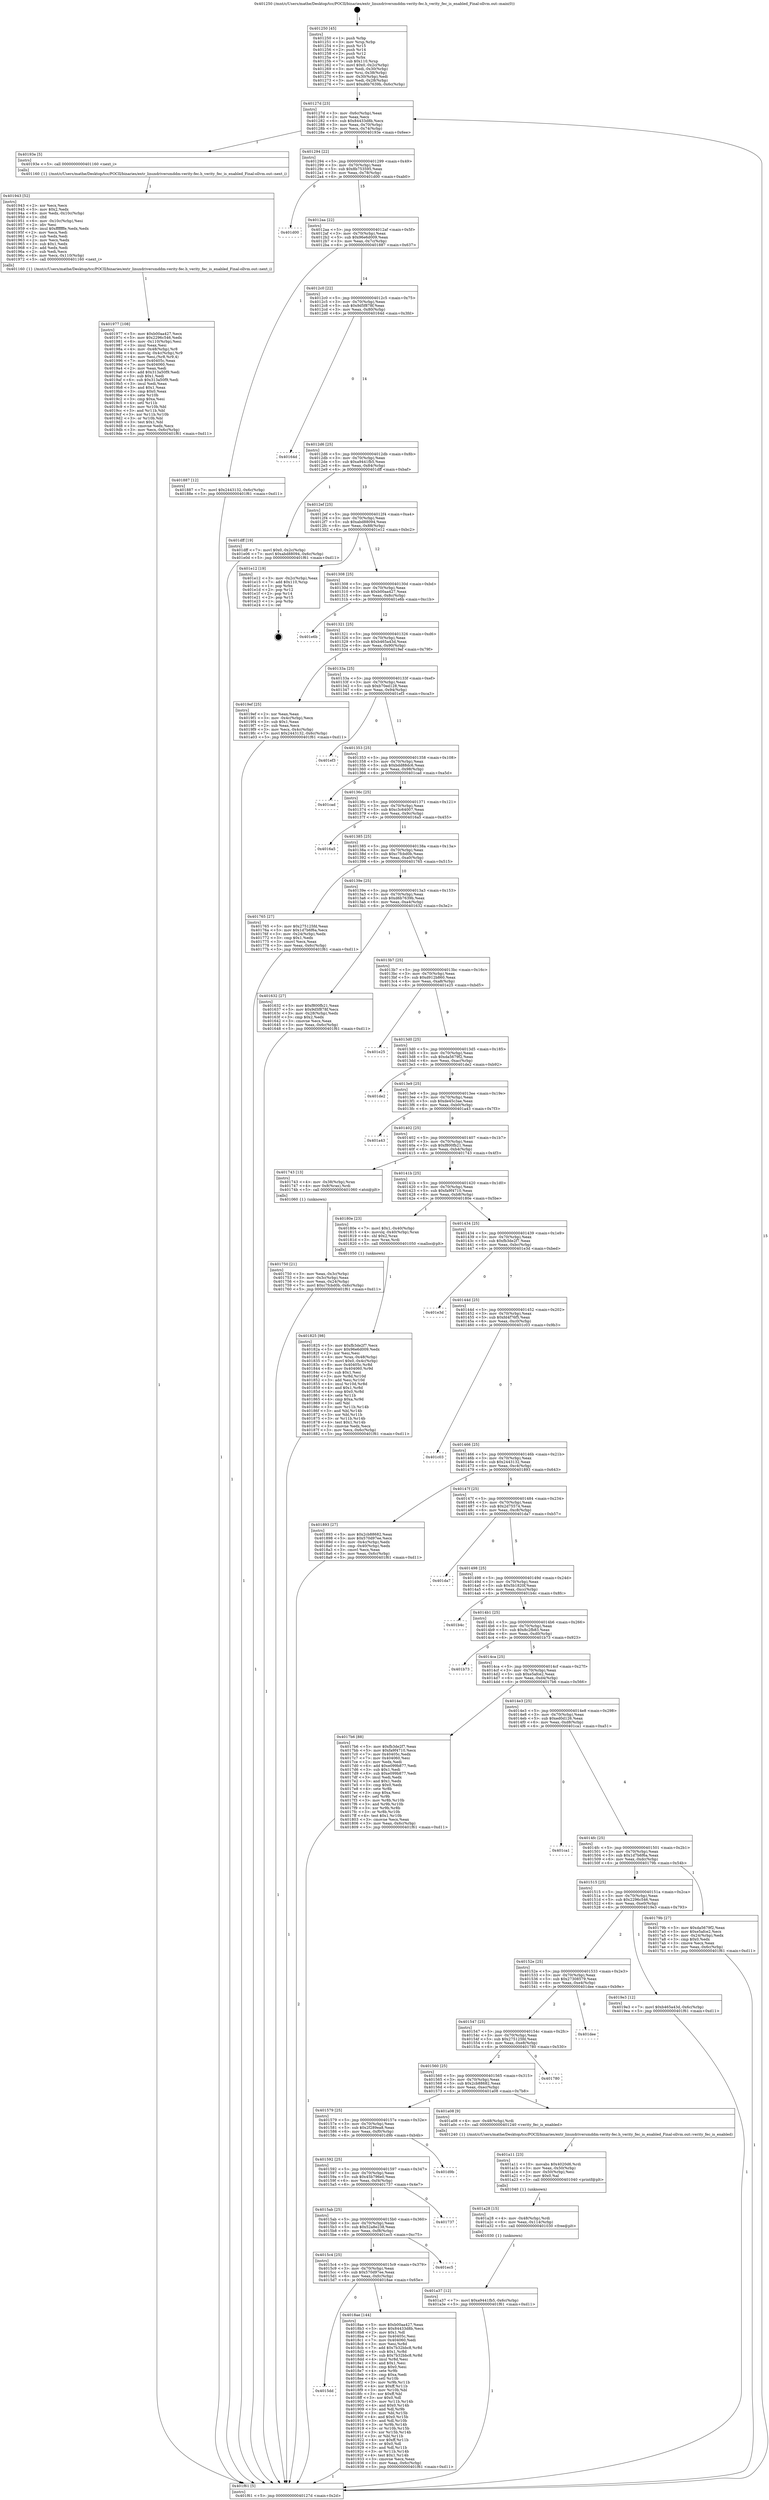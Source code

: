 digraph "0x401250" {
  label = "0x401250 (/mnt/c/Users/mathe/Desktop/tcc/POCII/binaries/extr_linuxdriversmddm-verity-fec.h_verity_fec_is_enabled_Final-ollvm.out::main(0))"
  labelloc = "t"
  node[shape=record]

  Entry [label="",width=0.3,height=0.3,shape=circle,fillcolor=black,style=filled]
  "0x40127d" [label="{
     0x40127d [23]\l
     | [instrs]\l
     &nbsp;&nbsp;0x40127d \<+3\>: mov -0x6c(%rbp),%eax\l
     &nbsp;&nbsp;0x401280 \<+2\>: mov %eax,%ecx\l
     &nbsp;&nbsp;0x401282 \<+6\>: sub $0x84433d8b,%ecx\l
     &nbsp;&nbsp;0x401288 \<+3\>: mov %eax,-0x70(%rbp)\l
     &nbsp;&nbsp;0x40128b \<+3\>: mov %ecx,-0x74(%rbp)\l
     &nbsp;&nbsp;0x40128e \<+6\>: je 000000000040193e \<main+0x6ee\>\l
  }"]
  "0x40193e" [label="{
     0x40193e [5]\l
     | [instrs]\l
     &nbsp;&nbsp;0x40193e \<+5\>: call 0000000000401160 \<next_i\>\l
     | [calls]\l
     &nbsp;&nbsp;0x401160 \{1\} (/mnt/c/Users/mathe/Desktop/tcc/POCII/binaries/extr_linuxdriversmddm-verity-fec.h_verity_fec_is_enabled_Final-ollvm.out::next_i)\l
  }"]
  "0x401294" [label="{
     0x401294 [22]\l
     | [instrs]\l
     &nbsp;&nbsp;0x401294 \<+5\>: jmp 0000000000401299 \<main+0x49\>\l
     &nbsp;&nbsp;0x401299 \<+3\>: mov -0x70(%rbp),%eax\l
     &nbsp;&nbsp;0x40129c \<+5\>: sub $0x8b753595,%eax\l
     &nbsp;&nbsp;0x4012a1 \<+3\>: mov %eax,-0x78(%rbp)\l
     &nbsp;&nbsp;0x4012a4 \<+6\>: je 0000000000401d00 \<main+0xab0\>\l
  }"]
  Exit [label="",width=0.3,height=0.3,shape=circle,fillcolor=black,style=filled,peripheries=2]
  "0x401d00" [label="{
     0x401d00\l
  }", style=dashed]
  "0x4012aa" [label="{
     0x4012aa [22]\l
     | [instrs]\l
     &nbsp;&nbsp;0x4012aa \<+5\>: jmp 00000000004012af \<main+0x5f\>\l
     &nbsp;&nbsp;0x4012af \<+3\>: mov -0x70(%rbp),%eax\l
     &nbsp;&nbsp;0x4012b2 \<+5\>: sub $0x96e6d009,%eax\l
     &nbsp;&nbsp;0x4012b7 \<+3\>: mov %eax,-0x7c(%rbp)\l
     &nbsp;&nbsp;0x4012ba \<+6\>: je 0000000000401887 \<main+0x637\>\l
  }"]
  "0x401a37" [label="{
     0x401a37 [12]\l
     | [instrs]\l
     &nbsp;&nbsp;0x401a37 \<+7\>: movl $0xa9441fb5,-0x6c(%rbp)\l
     &nbsp;&nbsp;0x401a3e \<+5\>: jmp 0000000000401f61 \<main+0xd11\>\l
  }"]
  "0x401887" [label="{
     0x401887 [12]\l
     | [instrs]\l
     &nbsp;&nbsp;0x401887 \<+7\>: movl $0x2443132,-0x6c(%rbp)\l
     &nbsp;&nbsp;0x40188e \<+5\>: jmp 0000000000401f61 \<main+0xd11\>\l
  }"]
  "0x4012c0" [label="{
     0x4012c0 [22]\l
     | [instrs]\l
     &nbsp;&nbsp;0x4012c0 \<+5\>: jmp 00000000004012c5 \<main+0x75\>\l
     &nbsp;&nbsp;0x4012c5 \<+3\>: mov -0x70(%rbp),%eax\l
     &nbsp;&nbsp;0x4012c8 \<+5\>: sub $0x9d5f878f,%eax\l
     &nbsp;&nbsp;0x4012cd \<+3\>: mov %eax,-0x80(%rbp)\l
     &nbsp;&nbsp;0x4012d0 \<+6\>: je 000000000040164d \<main+0x3fd\>\l
  }"]
  "0x401a28" [label="{
     0x401a28 [15]\l
     | [instrs]\l
     &nbsp;&nbsp;0x401a28 \<+4\>: mov -0x48(%rbp),%rdi\l
     &nbsp;&nbsp;0x401a2c \<+6\>: mov %eax,-0x114(%rbp)\l
     &nbsp;&nbsp;0x401a32 \<+5\>: call 0000000000401030 \<free@plt\>\l
     | [calls]\l
     &nbsp;&nbsp;0x401030 \{1\} (unknown)\l
  }"]
  "0x40164d" [label="{
     0x40164d\l
  }", style=dashed]
  "0x4012d6" [label="{
     0x4012d6 [25]\l
     | [instrs]\l
     &nbsp;&nbsp;0x4012d6 \<+5\>: jmp 00000000004012db \<main+0x8b\>\l
     &nbsp;&nbsp;0x4012db \<+3\>: mov -0x70(%rbp),%eax\l
     &nbsp;&nbsp;0x4012de \<+5\>: sub $0xa9441fb5,%eax\l
     &nbsp;&nbsp;0x4012e3 \<+6\>: mov %eax,-0x84(%rbp)\l
     &nbsp;&nbsp;0x4012e9 \<+6\>: je 0000000000401dff \<main+0xbaf\>\l
  }"]
  "0x401a11" [label="{
     0x401a11 [23]\l
     | [instrs]\l
     &nbsp;&nbsp;0x401a11 \<+10\>: movabs $0x4020d6,%rdi\l
     &nbsp;&nbsp;0x401a1b \<+3\>: mov %eax,-0x50(%rbp)\l
     &nbsp;&nbsp;0x401a1e \<+3\>: mov -0x50(%rbp),%esi\l
     &nbsp;&nbsp;0x401a21 \<+2\>: mov $0x0,%al\l
     &nbsp;&nbsp;0x401a23 \<+5\>: call 0000000000401040 \<printf@plt\>\l
     | [calls]\l
     &nbsp;&nbsp;0x401040 \{1\} (unknown)\l
  }"]
  "0x401dff" [label="{
     0x401dff [19]\l
     | [instrs]\l
     &nbsp;&nbsp;0x401dff \<+7\>: movl $0x0,-0x2c(%rbp)\l
     &nbsp;&nbsp;0x401e06 \<+7\>: movl $0xabd88094,-0x6c(%rbp)\l
     &nbsp;&nbsp;0x401e0d \<+5\>: jmp 0000000000401f61 \<main+0xd11\>\l
  }"]
  "0x4012ef" [label="{
     0x4012ef [25]\l
     | [instrs]\l
     &nbsp;&nbsp;0x4012ef \<+5\>: jmp 00000000004012f4 \<main+0xa4\>\l
     &nbsp;&nbsp;0x4012f4 \<+3\>: mov -0x70(%rbp),%eax\l
     &nbsp;&nbsp;0x4012f7 \<+5\>: sub $0xabd88094,%eax\l
     &nbsp;&nbsp;0x4012fc \<+6\>: mov %eax,-0x88(%rbp)\l
     &nbsp;&nbsp;0x401302 \<+6\>: je 0000000000401e12 \<main+0xbc2\>\l
  }"]
  "0x401977" [label="{
     0x401977 [108]\l
     | [instrs]\l
     &nbsp;&nbsp;0x401977 \<+5\>: mov $0xb00aa427,%ecx\l
     &nbsp;&nbsp;0x40197c \<+5\>: mov $0x2296c546,%edx\l
     &nbsp;&nbsp;0x401981 \<+6\>: mov -0x110(%rbp),%esi\l
     &nbsp;&nbsp;0x401987 \<+3\>: imul %eax,%esi\l
     &nbsp;&nbsp;0x40198a \<+4\>: mov -0x48(%rbp),%r8\l
     &nbsp;&nbsp;0x40198e \<+4\>: movslq -0x4c(%rbp),%r9\l
     &nbsp;&nbsp;0x401992 \<+4\>: mov %esi,(%r8,%r9,4)\l
     &nbsp;&nbsp;0x401996 \<+7\>: mov 0x40405c,%eax\l
     &nbsp;&nbsp;0x40199d \<+7\>: mov 0x404060,%esi\l
     &nbsp;&nbsp;0x4019a4 \<+2\>: mov %eax,%edi\l
     &nbsp;&nbsp;0x4019a6 \<+6\>: add $0x313a50f9,%edi\l
     &nbsp;&nbsp;0x4019ac \<+3\>: sub $0x1,%edi\l
     &nbsp;&nbsp;0x4019af \<+6\>: sub $0x313a50f9,%edi\l
     &nbsp;&nbsp;0x4019b5 \<+3\>: imul %edi,%eax\l
     &nbsp;&nbsp;0x4019b8 \<+3\>: and $0x1,%eax\l
     &nbsp;&nbsp;0x4019bb \<+3\>: cmp $0x0,%eax\l
     &nbsp;&nbsp;0x4019be \<+4\>: sete %r10b\l
     &nbsp;&nbsp;0x4019c2 \<+3\>: cmp $0xa,%esi\l
     &nbsp;&nbsp;0x4019c5 \<+4\>: setl %r11b\l
     &nbsp;&nbsp;0x4019c9 \<+3\>: mov %r10b,%bl\l
     &nbsp;&nbsp;0x4019cc \<+3\>: and %r11b,%bl\l
     &nbsp;&nbsp;0x4019cf \<+3\>: xor %r11b,%r10b\l
     &nbsp;&nbsp;0x4019d2 \<+3\>: or %r10b,%bl\l
     &nbsp;&nbsp;0x4019d5 \<+3\>: test $0x1,%bl\l
     &nbsp;&nbsp;0x4019d8 \<+3\>: cmovne %edx,%ecx\l
     &nbsp;&nbsp;0x4019db \<+3\>: mov %ecx,-0x6c(%rbp)\l
     &nbsp;&nbsp;0x4019de \<+5\>: jmp 0000000000401f61 \<main+0xd11\>\l
  }"]
  "0x401e12" [label="{
     0x401e12 [19]\l
     | [instrs]\l
     &nbsp;&nbsp;0x401e12 \<+3\>: mov -0x2c(%rbp),%eax\l
     &nbsp;&nbsp;0x401e15 \<+7\>: add $0x110,%rsp\l
     &nbsp;&nbsp;0x401e1c \<+1\>: pop %rbx\l
     &nbsp;&nbsp;0x401e1d \<+2\>: pop %r12\l
     &nbsp;&nbsp;0x401e1f \<+2\>: pop %r14\l
     &nbsp;&nbsp;0x401e21 \<+2\>: pop %r15\l
     &nbsp;&nbsp;0x401e23 \<+1\>: pop %rbp\l
     &nbsp;&nbsp;0x401e24 \<+1\>: ret\l
  }"]
  "0x401308" [label="{
     0x401308 [25]\l
     | [instrs]\l
     &nbsp;&nbsp;0x401308 \<+5\>: jmp 000000000040130d \<main+0xbd\>\l
     &nbsp;&nbsp;0x40130d \<+3\>: mov -0x70(%rbp),%eax\l
     &nbsp;&nbsp;0x401310 \<+5\>: sub $0xb00aa427,%eax\l
     &nbsp;&nbsp;0x401315 \<+6\>: mov %eax,-0x8c(%rbp)\l
     &nbsp;&nbsp;0x40131b \<+6\>: je 0000000000401e6b \<main+0xc1b\>\l
  }"]
  "0x401943" [label="{
     0x401943 [52]\l
     | [instrs]\l
     &nbsp;&nbsp;0x401943 \<+2\>: xor %ecx,%ecx\l
     &nbsp;&nbsp;0x401945 \<+5\>: mov $0x2,%edx\l
     &nbsp;&nbsp;0x40194a \<+6\>: mov %edx,-0x10c(%rbp)\l
     &nbsp;&nbsp;0x401950 \<+1\>: cltd\l
     &nbsp;&nbsp;0x401951 \<+6\>: mov -0x10c(%rbp),%esi\l
     &nbsp;&nbsp;0x401957 \<+2\>: idiv %esi\l
     &nbsp;&nbsp;0x401959 \<+6\>: imul $0xfffffffe,%edx,%edx\l
     &nbsp;&nbsp;0x40195f \<+2\>: mov %ecx,%edi\l
     &nbsp;&nbsp;0x401961 \<+2\>: sub %edx,%edi\l
     &nbsp;&nbsp;0x401963 \<+2\>: mov %ecx,%edx\l
     &nbsp;&nbsp;0x401965 \<+3\>: sub $0x1,%edx\l
     &nbsp;&nbsp;0x401968 \<+2\>: add %edx,%edi\l
     &nbsp;&nbsp;0x40196a \<+2\>: sub %edi,%ecx\l
     &nbsp;&nbsp;0x40196c \<+6\>: mov %ecx,-0x110(%rbp)\l
     &nbsp;&nbsp;0x401972 \<+5\>: call 0000000000401160 \<next_i\>\l
     | [calls]\l
     &nbsp;&nbsp;0x401160 \{1\} (/mnt/c/Users/mathe/Desktop/tcc/POCII/binaries/extr_linuxdriversmddm-verity-fec.h_verity_fec_is_enabled_Final-ollvm.out::next_i)\l
  }"]
  "0x401e6b" [label="{
     0x401e6b\l
  }", style=dashed]
  "0x401321" [label="{
     0x401321 [25]\l
     | [instrs]\l
     &nbsp;&nbsp;0x401321 \<+5\>: jmp 0000000000401326 \<main+0xd6\>\l
     &nbsp;&nbsp;0x401326 \<+3\>: mov -0x70(%rbp),%eax\l
     &nbsp;&nbsp;0x401329 \<+5\>: sub $0xb465a43d,%eax\l
     &nbsp;&nbsp;0x40132e \<+6\>: mov %eax,-0x90(%rbp)\l
     &nbsp;&nbsp;0x401334 \<+6\>: je 00000000004019ef \<main+0x79f\>\l
  }"]
  "0x4015dd" [label="{
     0x4015dd\l
  }", style=dashed]
  "0x4019ef" [label="{
     0x4019ef [25]\l
     | [instrs]\l
     &nbsp;&nbsp;0x4019ef \<+2\>: xor %eax,%eax\l
     &nbsp;&nbsp;0x4019f1 \<+3\>: mov -0x4c(%rbp),%ecx\l
     &nbsp;&nbsp;0x4019f4 \<+3\>: sub $0x1,%eax\l
     &nbsp;&nbsp;0x4019f7 \<+2\>: sub %eax,%ecx\l
     &nbsp;&nbsp;0x4019f9 \<+3\>: mov %ecx,-0x4c(%rbp)\l
     &nbsp;&nbsp;0x4019fc \<+7\>: movl $0x2443132,-0x6c(%rbp)\l
     &nbsp;&nbsp;0x401a03 \<+5\>: jmp 0000000000401f61 \<main+0xd11\>\l
  }"]
  "0x40133a" [label="{
     0x40133a [25]\l
     | [instrs]\l
     &nbsp;&nbsp;0x40133a \<+5\>: jmp 000000000040133f \<main+0xef\>\l
     &nbsp;&nbsp;0x40133f \<+3\>: mov -0x70(%rbp),%eax\l
     &nbsp;&nbsp;0x401342 \<+5\>: sub $0xb70ed128,%eax\l
     &nbsp;&nbsp;0x401347 \<+6\>: mov %eax,-0x94(%rbp)\l
     &nbsp;&nbsp;0x40134d \<+6\>: je 0000000000401ef3 \<main+0xca3\>\l
  }"]
  "0x4018ae" [label="{
     0x4018ae [144]\l
     | [instrs]\l
     &nbsp;&nbsp;0x4018ae \<+5\>: mov $0xb00aa427,%eax\l
     &nbsp;&nbsp;0x4018b3 \<+5\>: mov $0x84433d8b,%ecx\l
     &nbsp;&nbsp;0x4018b8 \<+2\>: mov $0x1,%dl\l
     &nbsp;&nbsp;0x4018ba \<+7\>: mov 0x40405c,%esi\l
     &nbsp;&nbsp;0x4018c1 \<+7\>: mov 0x404060,%edi\l
     &nbsp;&nbsp;0x4018c8 \<+3\>: mov %esi,%r8d\l
     &nbsp;&nbsp;0x4018cb \<+7\>: add $0x7b32bbc8,%r8d\l
     &nbsp;&nbsp;0x4018d2 \<+4\>: sub $0x1,%r8d\l
     &nbsp;&nbsp;0x4018d6 \<+7\>: sub $0x7b32bbc8,%r8d\l
     &nbsp;&nbsp;0x4018dd \<+4\>: imul %r8d,%esi\l
     &nbsp;&nbsp;0x4018e1 \<+3\>: and $0x1,%esi\l
     &nbsp;&nbsp;0x4018e4 \<+3\>: cmp $0x0,%esi\l
     &nbsp;&nbsp;0x4018e7 \<+4\>: sete %r9b\l
     &nbsp;&nbsp;0x4018eb \<+3\>: cmp $0xa,%edi\l
     &nbsp;&nbsp;0x4018ee \<+4\>: setl %r10b\l
     &nbsp;&nbsp;0x4018f2 \<+3\>: mov %r9b,%r11b\l
     &nbsp;&nbsp;0x4018f5 \<+4\>: xor $0xff,%r11b\l
     &nbsp;&nbsp;0x4018f9 \<+3\>: mov %r10b,%bl\l
     &nbsp;&nbsp;0x4018fc \<+3\>: xor $0xff,%bl\l
     &nbsp;&nbsp;0x4018ff \<+3\>: xor $0x0,%dl\l
     &nbsp;&nbsp;0x401902 \<+3\>: mov %r11b,%r14b\l
     &nbsp;&nbsp;0x401905 \<+4\>: and $0x0,%r14b\l
     &nbsp;&nbsp;0x401909 \<+3\>: and %dl,%r9b\l
     &nbsp;&nbsp;0x40190c \<+3\>: mov %bl,%r15b\l
     &nbsp;&nbsp;0x40190f \<+4\>: and $0x0,%r15b\l
     &nbsp;&nbsp;0x401913 \<+3\>: and %dl,%r10b\l
     &nbsp;&nbsp;0x401916 \<+3\>: or %r9b,%r14b\l
     &nbsp;&nbsp;0x401919 \<+3\>: or %r10b,%r15b\l
     &nbsp;&nbsp;0x40191c \<+3\>: xor %r15b,%r14b\l
     &nbsp;&nbsp;0x40191f \<+3\>: or %bl,%r11b\l
     &nbsp;&nbsp;0x401922 \<+4\>: xor $0xff,%r11b\l
     &nbsp;&nbsp;0x401926 \<+3\>: or $0x0,%dl\l
     &nbsp;&nbsp;0x401929 \<+3\>: and %dl,%r11b\l
     &nbsp;&nbsp;0x40192c \<+3\>: or %r11b,%r14b\l
     &nbsp;&nbsp;0x40192f \<+4\>: test $0x1,%r14b\l
     &nbsp;&nbsp;0x401933 \<+3\>: cmovne %ecx,%eax\l
     &nbsp;&nbsp;0x401936 \<+3\>: mov %eax,-0x6c(%rbp)\l
     &nbsp;&nbsp;0x401939 \<+5\>: jmp 0000000000401f61 \<main+0xd11\>\l
  }"]
  "0x401ef3" [label="{
     0x401ef3\l
  }", style=dashed]
  "0x401353" [label="{
     0x401353 [25]\l
     | [instrs]\l
     &nbsp;&nbsp;0x401353 \<+5\>: jmp 0000000000401358 \<main+0x108\>\l
     &nbsp;&nbsp;0x401358 \<+3\>: mov -0x70(%rbp),%eax\l
     &nbsp;&nbsp;0x40135b \<+5\>: sub $0xbdd88dc6,%eax\l
     &nbsp;&nbsp;0x401360 \<+6\>: mov %eax,-0x98(%rbp)\l
     &nbsp;&nbsp;0x401366 \<+6\>: je 0000000000401cad \<main+0xa5d\>\l
  }"]
  "0x4015c4" [label="{
     0x4015c4 [25]\l
     | [instrs]\l
     &nbsp;&nbsp;0x4015c4 \<+5\>: jmp 00000000004015c9 \<main+0x379\>\l
     &nbsp;&nbsp;0x4015c9 \<+3\>: mov -0x70(%rbp),%eax\l
     &nbsp;&nbsp;0x4015cc \<+5\>: sub $0x570d97ee,%eax\l
     &nbsp;&nbsp;0x4015d1 \<+6\>: mov %eax,-0xfc(%rbp)\l
     &nbsp;&nbsp;0x4015d7 \<+6\>: je 00000000004018ae \<main+0x65e\>\l
  }"]
  "0x401cad" [label="{
     0x401cad\l
  }", style=dashed]
  "0x40136c" [label="{
     0x40136c [25]\l
     | [instrs]\l
     &nbsp;&nbsp;0x40136c \<+5\>: jmp 0000000000401371 \<main+0x121\>\l
     &nbsp;&nbsp;0x401371 \<+3\>: mov -0x70(%rbp),%eax\l
     &nbsp;&nbsp;0x401374 \<+5\>: sub $0xc3c64007,%eax\l
     &nbsp;&nbsp;0x401379 \<+6\>: mov %eax,-0x9c(%rbp)\l
     &nbsp;&nbsp;0x40137f \<+6\>: je 00000000004016a5 \<main+0x455\>\l
  }"]
  "0x401ec5" [label="{
     0x401ec5\l
  }", style=dashed]
  "0x4016a5" [label="{
     0x4016a5\l
  }", style=dashed]
  "0x401385" [label="{
     0x401385 [25]\l
     | [instrs]\l
     &nbsp;&nbsp;0x401385 \<+5\>: jmp 000000000040138a \<main+0x13a\>\l
     &nbsp;&nbsp;0x40138a \<+3\>: mov -0x70(%rbp),%eax\l
     &nbsp;&nbsp;0x40138d \<+5\>: sub $0xc7fcbd0b,%eax\l
     &nbsp;&nbsp;0x401392 \<+6\>: mov %eax,-0xa0(%rbp)\l
     &nbsp;&nbsp;0x401398 \<+6\>: je 0000000000401765 \<main+0x515\>\l
  }"]
  "0x4015ab" [label="{
     0x4015ab [25]\l
     | [instrs]\l
     &nbsp;&nbsp;0x4015ab \<+5\>: jmp 00000000004015b0 \<main+0x360\>\l
     &nbsp;&nbsp;0x4015b0 \<+3\>: mov -0x70(%rbp),%eax\l
     &nbsp;&nbsp;0x4015b3 \<+5\>: sub $0x52a8e238,%eax\l
     &nbsp;&nbsp;0x4015b8 \<+6\>: mov %eax,-0xf8(%rbp)\l
     &nbsp;&nbsp;0x4015be \<+6\>: je 0000000000401ec5 \<main+0xc75\>\l
  }"]
  "0x401765" [label="{
     0x401765 [27]\l
     | [instrs]\l
     &nbsp;&nbsp;0x401765 \<+5\>: mov $0x275125fd,%eax\l
     &nbsp;&nbsp;0x40176a \<+5\>: mov $0x1d7b6f6a,%ecx\l
     &nbsp;&nbsp;0x40176f \<+3\>: mov -0x24(%rbp),%edx\l
     &nbsp;&nbsp;0x401772 \<+3\>: cmp $0x1,%edx\l
     &nbsp;&nbsp;0x401775 \<+3\>: cmovl %ecx,%eax\l
     &nbsp;&nbsp;0x401778 \<+3\>: mov %eax,-0x6c(%rbp)\l
     &nbsp;&nbsp;0x40177b \<+5\>: jmp 0000000000401f61 \<main+0xd11\>\l
  }"]
  "0x40139e" [label="{
     0x40139e [25]\l
     | [instrs]\l
     &nbsp;&nbsp;0x40139e \<+5\>: jmp 00000000004013a3 \<main+0x153\>\l
     &nbsp;&nbsp;0x4013a3 \<+3\>: mov -0x70(%rbp),%eax\l
     &nbsp;&nbsp;0x4013a6 \<+5\>: sub $0xd6b7639b,%eax\l
     &nbsp;&nbsp;0x4013ab \<+6\>: mov %eax,-0xa4(%rbp)\l
     &nbsp;&nbsp;0x4013b1 \<+6\>: je 0000000000401632 \<main+0x3e2\>\l
  }"]
  "0x401737" [label="{
     0x401737\l
  }", style=dashed]
  "0x401632" [label="{
     0x401632 [27]\l
     | [instrs]\l
     &nbsp;&nbsp;0x401632 \<+5\>: mov $0xf800fb21,%eax\l
     &nbsp;&nbsp;0x401637 \<+5\>: mov $0x9d5f878f,%ecx\l
     &nbsp;&nbsp;0x40163c \<+3\>: mov -0x28(%rbp),%edx\l
     &nbsp;&nbsp;0x40163f \<+3\>: cmp $0x2,%edx\l
     &nbsp;&nbsp;0x401642 \<+3\>: cmovne %ecx,%eax\l
     &nbsp;&nbsp;0x401645 \<+3\>: mov %eax,-0x6c(%rbp)\l
     &nbsp;&nbsp;0x401648 \<+5\>: jmp 0000000000401f61 \<main+0xd11\>\l
  }"]
  "0x4013b7" [label="{
     0x4013b7 [25]\l
     | [instrs]\l
     &nbsp;&nbsp;0x4013b7 \<+5\>: jmp 00000000004013bc \<main+0x16c\>\l
     &nbsp;&nbsp;0x4013bc \<+3\>: mov -0x70(%rbp),%eax\l
     &nbsp;&nbsp;0x4013bf \<+5\>: sub $0xd912b860,%eax\l
     &nbsp;&nbsp;0x4013c4 \<+6\>: mov %eax,-0xa8(%rbp)\l
     &nbsp;&nbsp;0x4013ca \<+6\>: je 0000000000401e25 \<main+0xbd5\>\l
  }"]
  "0x401f61" [label="{
     0x401f61 [5]\l
     | [instrs]\l
     &nbsp;&nbsp;0x401f61 \<+5\>: jmp 000000000040127d \<main+0x2d\>\l
  }"]
  "0x401250" [label="{
     0x401250 [45]\l
     | [instrs]\l
     &nbsp;&nbsp;0x401250 \<+1\>: push %rbp\l
     &nbsp;&nbsp;0x401251 \<+3\>: mov %rsp,%rbp\l
     &nbsp;&nbsp;0x401254 \<+2\>: push %r15\l
     &nbsp;&nbsp;0x401256 \<+2\>: push %r14\l
     &nbsp;&nbsp;0x401258 \<+2\>: push %r12\l
     &nbsp;&nbsp;0x40125a \<+1\>: push %rbx\l
     &nbsp;&nbsp;0x40125b \<+7\>: sub $0x110,%rsp\l
     &nbsp;&nbsp;0x401262 \<+7\>: movl $0x0,-0x2c(%rbp)\l
     &nbsp;&nbsp;0x401269 \<+3\>: mov %edi,-0x30(%rbp)\l
     &nbsp;&nbsp;0x40126c \<+4\>: mov %rsi,-0x38(%rbp)\l
     &nbsp;&nbsp;0x401270 \<+3\>: mov -0x30(%rbp),%edi\l
     &nbsp;&nbsp;0x401273 \<+3\>: mov %edi,-0x28(%rbp)\l
     &nbsp;&nbsp;0x401276 \<+7\>: movl $0xd6b7639b,-0x6c(%rbp)\l
  }"]
  "0x401592" [label="{
     0x401592 [25]\l
     | [instrs]\l
     &nbsp;&nbsp;0x401592 \<+5\>: jmp 0000000000401597 \<main+0x347\>\l
     &nbsp;&nbsp;0x401597 \<+3\>: mov -0x70(%rbp),%eax\l
     &nbsp;&nbsp;0x40159a \<+5\>: sub $0x45b796e0,%eax\l
     &nbsp;&nbsp;0x40159f \<+6\>: mov %eax,-0xf4(%rbp)\l
     &nbsp;&nbsp;0x4015a5 \<+6\>: je 0000000000401737 \<main+0x4e7\>\l
  }"]
  "0x401e25" [label="{
     0x401e25\l
  }", style=dashed]
  "0x4013d0" [label="{
     0x4013d0 [25]\l
     | [instrs]\l
     &nbsp;&nbsp;0x4013d0 \<+5\>: jmp 00000000004013d5 \<main+0x185\>\l
     &nbsp;&nbsp;0x4013d5 \<+3\>: mov -0x70(%rbp),%eax\l
     &nbsp;&nbsp;0x4013d8 \<+5\>: sub $0xda5679f2,%eax\l
     &nbsp;&nbsp;0x4013dd \<+6\>: mov %eax,-0xac(%rbp)\l
     &nbsp;&nbsp;0x4013e3 \<+6\>: je 0000000000401de2 \<main+0xb92\>\l
  }"]
  "0x401d9b" [label="{
     0x401d9b\l
  }", style=dashed]
  "0x401de2" [label="{
     0x401de2\l
  }", style=dashed]
  "0x4013e9" [label="{
     0x4013e9 [25]\l
     | [instrs]\l
     &nbsp;&nbsp;0x4013e9 \<+5\>: jmp 00000000004013ee \<main+0x19e\>\l
     &nbsp;&nbsp;0x4013ee \<+3\>: mov -0x70(%rbp),%eax\l
     &nbsp;&nbsp;0x4013f1 \<+5\>: sub $0xde45c3ae,%eax\l
     &nbsp;&nbsp;0x4013f6 \<+6\>: mov %eax,-0xb0(%rbp)\l
     &nbsp;&nbsp;0x4013fc \<+6\>: je 0000000000401a43 \<main+0x7f3\>\l
  }"]
  "0x401579" [label="{
     0x401579 [25]\l
     | [instrs]\l
     &nbsp;&nbsp;0x401579 \<+5\>: jmp 000000000040157e \<main+0x32e\>\l
     &nbsp;&nbsp;0x40157e \<+3\>: mov -0x70(%rbp),%eax\l
     &nbsp;&nbsp;0x401581 \<+5\>: sub $0x2f289ea8,%eax\l
     &nbsp;&nbsp;0x401586 \<+6\>: mov %eax,-0xf0(%rbp)\l
     &nbsp;&nbsp;0x40158c \<+6\>: je 0000000000401d9b \<main+0xb4b\>\l
  }"]
  "0x401a43" [label="{
     0x401a43\l
  }", style=dashed]
  "0x401402" [label="{
     0x401402 [25]\l
     | [instrs]\l
     &nbsp;&nbsp;0x401402 \<+5\>: jmp 0000000000401407 \<main+0x1b7\>\l
     &nbsp;&nbsp;0x401407 \<+3\>: mov -0x70(%rbp),%eax\l
     &nbsp;&nbsp;0x40140a \<+5\>: sub $0xf800fb21,%eax\l
     &nbsp;&nbsp;0x40140f \<+6\>: mov %eax,-0xb4(%rbp)\l
     &nbsp;&nbsp;0x401415 \<+6\>: je 0000000000401743 \<main+0x4f3\>\l
  }"]
  "0x401a08" [label="{
     0x401a08 [9]\l
     | [instrs]\l
     &nbsp;&nbsp;0x401a08 \<+4\>: mov -0x48(%rbp),%rdi\l
     &nbsp;&nbsp;0x401a0c \<+5\>: call 0000000000401240 \<verity_fec_is_enabled\>\l
     | [calls]\l
     &nbsp;&nbsp;0x401240 \{1\} (/mnt/c/Users/mathe/Desktop/tcc/POCII/binaries/extr_linuxdriversmddm-verity-fec.h_verity_fec_is_enabled_Final-ollvm.out::verity_fec_is_enabled)\l
  }"]
  "0x401743" [label="{
     0x401743 [13]\l
     | [instrs]\l
     &nbsp;&nbsp;0x401743 \<+4\>: mov -0x38(%rbp),%rax\l
     &nbsp;&nbsp;0x401747 \<+4\>: mov 0x8(%rax),%rdi\l
     &nbsp;&nbsp;0x40174b \<+5\>: call 0000000000401060 \<atoi@plt\>\l
     | [calls]\l
     &nbsp;&nbsp;0x401060 \{1\} (unknown)\l
  }"]
  "0x40141b" [label="{
     0x40141b [25]\l
     | [instrs]\l
     &nbsp;&nbsp;0x40141b \<+5\>: jmp 0000000000401420 \<main+0x1d0\>\l
     &nbsp;&nbsp;0x401420 \<+3\>: mov -0x70(%rbp),%eax\l
     &nbsp;&nbsp;0x401423 \<+5\>: sub $0xfa9f4710,%eax\l
     &nbsp;&nbsp;0x401428 \<+6\>: mov %eax,-0xb8(%rbp)\l
     &nbsp;&nbsp;0x40142e \<+6\>: je 000000000040180e \<main+0x5be\>\l
  }"]
  "0x401750" [label="{
     0x401750 [21]\l
     | [instrs]\l
     &nbsp;&nbsp;0x401750 \<+3\>: mov %eax,-0x3c(%rbp)\l
     &nbsp;&nbsp;0x401753 \<+3\>: mov -0x3c(%rbp),%eax\l
     &nbsp;&nbsp;0x401756 \<+3\>: mov %eax,-0x24(%rbp)\l
     &nbsp;&nbsp;0x401759 \<+7\>: movl $0xc7fcbd0b,-0x6c(%rbp)\l
     &nbsp;&nbsp;0x401760 \<+5\>: jmp 0000000000401f61 \<main+0xd11\>\l
  }"]
  "0x401560" [label="{
     0x401560 [25]\l
     | [instrs]\l
     &nbsp;&nbsp;0x401560 \<+5\>: jmp 0000000000401565 \<main+0x315\>\l
     &nbsp;&nbsp;0x401565 \<+3\>: mov -0x70(%rbp),%eax\l
     &nbsp;&nbsp;0x401568 \<+5\>: sub $0x2cb88682,%eax\l
     &nbsp;&nbsp;0x40156d \<+6\>: mov %eax,-0xec(%rbp)\l
     &nbsp;&nbsp;0x401573 \<+6\>: je 0000000000401a08 \<main+0x7b8\>\l
  }"]
  "0x40180e" [label="{
     0x40180e [23]\l
     | [instrs]\l
     &nbsp;&nbsp;0x40180e \<+7\>: movl $0x1,-0x40(%rbp)\l
     &nbsp;&nbsp;0x401815 \<+4\>: movslq -0x40(%rbp),%rax\l
     &nbsp;&nbsp;0x401819 \<+4\>: shl $0x2,%rax\l
     &nbsp;&nbsp;0x40181d \<+3\>: mov %rax,%rdi\l
     &nbsp;&nbsp;0x401820 \<+5\>: call 0000000000401050 \<malloc@plt\>\l
     | [calls]\l
     &nbsp;&nbsp;0x401050 \{1\} (unknown)\l
  }"]
  "0x401434" [label="{
     0x401434 [25]\l
     | [instrs]\l
     &nbsp;&nbsp;0x401434 \<+5\>: jmp 0000000000401439 \<main+0x1e9\>\l
     &nbsp;&nbsp;0x401439 \<+3\>: mov -0x70(%rbp),%eax\l
     &nbsp;&nbsp;0x40143c \<+5\>: sub $0xfb3de2f7,%eax\l
     &nbsp;&nbsp;0x401441 \<+6\>: mov %eax,-0xbc(%rbp)\l
     &nbsp;&nbsp;0x401447 \<+6\>: je 0000000000401e3d \<main+0xbed\>\l
  }"]
  "0x401780" [label="{
     0x401780\l
  }", style=dashed]
  "0x401e3d" [label="{
     0x401e3d\l
  }", style=dashed]
  "0x40144d" [label="{
     0x40144d [25]\l
     | [instrs]\l
     &nbsp;&nbsp;0x40144d \<+5\>: jmp 0000000000401452 \<main+0x202\>\l
     &nbsp;&nbsp;0x401452 \<+3\>: mov -0x70(%rbp),%eax\l
     &nbsp;&nbsp;0x401455 \<+5\>: sub $0xfd4f76f5,%eax\l
     &nbsp;&nbsp;0x40145a \<+6\>: mov %eax,-0xc0(%rbp)\l
     &nbsp;&nbsp;0x401460 \<+6\>: je 0000000000401c03 \<main+0x9b3\>\l
  }"]
  "0x401547" [label="{
     0x401547 [25]\l
     | [instrs]\l
     &nbsp;&nbsp;0x401547 \<+5\>: jmp 000000000040154c \<main+0x2fc\>\l
     &nbsp;&nbsp;0x40154c \<+3\>: mov -0x70(%rbp),%eax\l
     &nbsp;&nbsp;0x40154f \<+5\>: sub $0x275125fd,%eax\l
     &nbsp;&nbsp;0x401554 \<+6\>: mov %eax,-0xe8(%rbp)\l
     &nbsp;&nbsp;0x40155a \<+6\>: je 0000000000401780 \<main+0x530\>\l
  }"]
  "0x401c03" [label="{
     0x401c03\l
  }", style=dashed]
  "0x401466" [label="{
     0x401466 [25]\l
     | [instrs]\l
     &nbsp;&nbsp;0x401466 \<+5\>: jmp 000000000040146b \<main+0x21b\>\l
     &nbsp;&nbsp;0x40146b \<+3\>: mov -0x70(%rbp),%eax\l
     &nbsp;&nbsp;0x40146e \<+5\>: sub $0x2443132,%eax\l
     &nbsp;&nbsp;0x401473 \<+6\>: mov %eax,-0xc4(%rbp)\l
     &nbsp;&nbsp;0x401479 \<+6\>: je 0000000000401893 \<main+0x643\>\l
  }"]
  "0x401dee" [label="{
     0x401dee\l
  }", style=dashed]
  "0x401893" [label="{
     0x401893 [27]\l
     | [instrs]\l
     &nbsp;&nbsp;0x401893 \<+5\>: mov $0x2cb88682,%eax\l
     &nbsp;&nbsp;0x401898 \<+5\>: mov $0x570d97ee,%ecx\l
     &nbsp;&nbsp;0x40189d \<+3\>: mov -0x4c(%rbp),%edx\l
     &nbsp;&nbsp;0x4018a0 \<+3\>: cmp -0x40(%rbp),%edx\l
     &nbsp;&nbsp;0x4018a3 \<+3\>: cmovl %ecx,%eax\l
     &nbsp;&nbsp;0x4018a6 \<+3\>: mov %eax,-0x6c(%rbp)\l
     &nbsp;&nbsp;0x4018a9 \<+5\>: jmp 0000000000401f61 \<main+0xd11\>\l
  }"]
  "0x40147f" [label="{
     0x40147f [25]\l
     | [instrs]\l
     &nbsp;&nbsp;0x40147f \<+5\>: jmp 0000000000401484 \<main+0x234\>\l
     &nbsp;&nbsp;0x401484 \<+3\>: mov -0x70(%rbp),%eax\l
     &nbsp;&nbsp;0x401487 \<+5\>: sub $0x2d75574,%eax\l
     &nbsp;&nbsp;0x40148c \<+6\>: mov %eax,-0xc8(%rbp)\l
     &nbsp;&nbsp;0x401492 \<+6\>: je 0000000000401da7 \<main+0xb57\>\l
  }"]
  "0x40152e" [label="{
     0x40152e [25]\l
     | [instrs]\l
     &nbsp;&nbsp;0x40152e \<+5\>: jmp 0000000000401533 \<main+0x2e3\>\l
     &nbsp;&nbsp;0x401533 \<+3\>: mov -0x70(%rbp),%eax\l
     &nbsp;&nbsp;0x401536 \<+5\>: sub $0x27308579,%eax\l
     &nbsp;&nbsp;0x40153b \<+6\>: mov %eax,-0xe4(%rbp)\l
     &nbsp;&nbsp;0x401541 \<+6\>: je 0000000000401dee \<main+0xb9e\>\l
  }"]
  "0x401da7" [label="{
     0x401da7\l
  }", style=dashed]
  "0x401498" [label="{
     0x401498 [25]\l
     | [instrs]\l
     &nbsp;&nbsp;0x401498 \<+5\>: jmp 000000000040149d \<main+0x24d\>\l
     &nbsp;&nbsp;0x40149d \<+3\>: mov -0x70(%rbp),%eax\l
     &nbsp;&nbsp;0x4014a0 \<+5\>: sub $0x5b1820f,%eax\l
     &nbsp;&nbsp;0x4014a5 \<+6\>: mov %eax,-0xcc(%rbp)\l
     &nbsp;&nbsp;0x4014ab \<+6\>: je 0000000000401b4c \<main+0x8fc\>\l
  }"]
  "0x4019e3" [label="{
     0x4019e3 [12]\l
     | [instrs]\l
     &nbsp;&nbsp;0x4019e3 \<+7\>: movl $0xb465a43d,-0x6c(%rbp)\l
     &nbsp;&nbsp;0x4019ea \<+5\>: jmp 0000000000401f61 \<main+0xd11\>\l
  }"]
  "0x401b4c" [label="{
     0x401b4c\l
  }", style=dashed]
  "0x4014b1" [label="{
     0x4014b1 [25]\l
     | [instrs]\l
     &nbsp;&nbsp;0x4014b1 \<+5\>: jmp 00000000004014b6 \<main+0x266\>\l
     &nbsp;&nbsp;0x4014b6 \<+3\>: mov -0x70(%rbp),%eax\l
     &nbsp;&nbsp;0x4014b9 \<+5\>: sub $0x8c2fb83,%eax\l
     &nbsp;&nbsp;0x4014be \<+6\>: mov %eax,-0xd0(%rbp)\l
     &nbsp;&nbsp;0x4014c4 \<+6\>: je 0000000000401b73 \<main+0x923\>\l
  }"]
  "0x401825" [label="{
     0x401825 [98]\l
     | [instrs]\l
     &nbsp;&nbsp;0x401825 \<+5\>: mov $0xfb3de2f7,%ecx\l
     &nbsp;&nbsp;0x40182a \<+5\>: mov $0x96e6d009,%edx\l
     &nbsp;&nbsp;0x40182f \<+2\>: xor %esi,%esi\l
     &nbsp;&nbsp;0x401831 \<+4\>: mov %rax,-0x48(%rbp)\l
     &nbsp;&nbsp;0x401835 \<+7\>: movl $0x0,-0x4c(%rbp)\l
     &nbsp;&nbsp;0x40183c \<+8\>: mov 0x40405c,%r8d\l
     &nbsp;&nbsp;0x401844 \<+8\>: mov 0x404060,%r9d\l
     &nbsp;&nbsp;0x40184c \<+3\>: sub $0x1,%esi\l
     &nbsp;&nbsp;0x40184f \<+3\>: mov %r8d,%r10d\l
     &nbsp;&nbsp;0x401852 \<+3\>: add %esi,%r10d\l
     &nbsp;&nbsp;0x401855 \<+4\>: imul %r10d,%r8d\l
     &nbsp;&nbsp;0x401859 \<+4\>: and $0x1,%r8d\l
     &nbsp;&nbsp;0x40185d \<+4\>: cmp $0x0,%r8d\l
     &nbsp;&nbsp;0x401861 \<+4\>: sete %r11b\l
     &nbsp;&nbsp;0x401865 \<+4\>: cmp $0xa,%r9d\l
     &nbsp;&nbsp;0x401869 \<+3\>: setl %bl\l
     &nbsp;&nbsp;0x40186c \<+3\>: mov %r11b,%r14b\l
     &nbsp;&nbsp;0x40186f \<+3\>: and %bl,%r14b\l
     &nbsp;&nbsp;0x401872 \<+3\>: xor %bl,%r11b\l
     &nbsp;&nbsp;0x401875 \<+3\>: or %r11b,%r14b\l
     &nbsp;&nbsp;0x401878 \<+4\>: test $0x1,%r14b\l
     &nbsp;&nbsp;0x40187c \<+3\>: cmovne %edx,%ecx\l
     &nbsp;&nbsp;0x40187f \<+3\>: mov %ecx,-0x6c(%rbp)\l
     &nbsp;&nbsp;0x401882 \<+5\>: jmp 0000000000401f61 \<main+0xd11\>\l
  }"]
  "0x401b73" [label="{
     0x401b73\l
  }", style=dashed]
  "0x4014ca" [label="{
     0x4014ca [25]\l
     | [instrs]\l
     &nbsp;&nbsp;0x4014ca \<+5\>: jmp 00000000004014cf \<main+0x27f\>\l
     &nbsp;&nbsp;0x4014cf \<+3\>: mov -0x70(%rbp),%eax\l
     &nbsp;&nbsp;0x4014d2 \<+5\>: sub $0xe5afce2,%eax\l
     &nbsp;&nbsp;0x4014d7 \<+6\>: mov %eax,-0xd4(%rbp)\l
     &nbsp;&nbsp;0x4014dd \<+6\>: je 00000000004017b6 \<main+0x566\>\l
  }"]
  "0x401515" [label="{
     0x401515 [25]\l
     | [instrs]\l
     &nbsp;&nbsp;0x401515 \<+5\>: jmp 000000000040151a \<main+0x2ca\>\l
     &nbsp;&nbsp;0x40151a \<+3\>: mov -0x70(%rbp),%eax\l
     &nbsp;&nbsp;0x40151d \<+5\>: sub $0x2296c546,%eax\l
     &nbsp;&nbsp;0x401522 \<+6\>: mov %eax,-0xe0(%rbp)\l
     &nbsp;&nbsp;0x401528 \<+6\>: je 00000000004019e3 \<main+0x793\>\l
  }"]
  "0x4017b6" [label="{
     0x4017b6 [88]\l
     | [instrs]\l
     &nbsp;&nbsp;0x4017b6 \<+5\>: mov $0xfb3de2f7,%eax\l
     &nbsp;&nbsp;0x4017bb \<+5\>: mov $0xfa9f4710,%ecx\l
     &nbsp;&nbsp;0x4017c0 \<+7\>: mov 0x40405c,%edx\l
     &nbsp;&nbsp;0x4017c7 \<+7\>: mov 0x404060,%esi\l
     &nbsp;&nbsp;0x4017ce \<+2\>: mov %edx,%edi\l
     &nbsp;&nbsp;0x4017d0 \<+6\>: add $0xe099b877,%edi\l
     &nbsp;&nbsp;0x4017d6 \<+3\>: sub $0x1,%edi\l
     &nbsp;&nbsp;0x4017d9 \<+6\>: sub $0xe099b877,%edi\l
     &nbsp;&nbsp;0x4017df \<+3\>: imul %edi,%edx\l
     &nbsp;&nbsp;0x4017e2 \<+3\>: and $0x1,%edx\l
     &nbsp;&nbsp;0x4017e5 \<+3\>: cmp $0x0,%edx\l
     &nbsp;&nbsp;0x4017e8 \<+4\>: sete %r8b\l
     &nbsp;&nbsp;0x4017ec \<+3\>: cmp $0xa,%esi\l
     &nbsp;&nbsp;0x4017ef \<+4\>: setl %r9b\l
     &nbsp;&nbsp;0x4017f3 \<+3\>: mov %r8b,%r10b\l
     &nbsp;&nbsp;0x4017f6 \<+3\>: and %r9b,%r10b\l
     &nbsp;&nbsp;0x4017f9 \<+3\>: xor %r9b,%r8b\l
     &nbsp;&nbsp;0x4017fc \<+3\>: or %r8b,%r10b\l
     &nbsp;&nbsp;0x4017ff \<+4\>: test $0x1,%r10b\l
     &nbsp;&nbsp;0x401803 \<+3\>: cmovne %ecx,%eax\l
     &nbsp;&nbsp;0x401806 \<+3\>: mov %eax,-0x6c(%rbp)\l
     &nbsp;&nbsp;0x401809 \<+5\>: jmp 0000000000401f61 \<main+0xd11\>\l
  }"]
  "0x4014e3" [label="{
     0x4014e3 [25]\l
     | [instrs]\l
     &nbsp;&nbsp;0x4014e3 \<+5\>: jmp 00000000004014e8 \<main+0x298\>\l
     &nbsp;&nbsp;0x4014e8 \<+3\>: mov -0x70(%rbp),%eax\l
     &nbsp;&nbsp;0x4014eb \<+5\>: sub $0xed0d126,%eax\l
     &nbsp;&nbsp;0x4014f0 \<+6\>: mov %eax,-0xd8(%rbp)\l
     &nbsp;&nbsp;0x4014f6 \<+6\>: je 0000000000401ca1 \<main+0xa51\>\l
  }"]
  "0x40179b" [label="{
     0x40179b [27]\l
     | [instrs]\l
     &nbsp;&nbsp;0x40179b \<+5\>: mov $0xda5679f2,%eax\l
     &nbsp;&nbsp;0x4017a0 \<+5\>: mov $0xe5afce2,%ecx\l
     &nbsp;&nbsp;0x4017a5 \<+3\>: mov -0x24(%rbp),%edx\l
     &nbsp;&nbsp;0x4017a8 \<+3\>: cmp $0x0,%edx\l
     &nbsp;&nbsp;0x4017ab \<+3\>: cmove %ecx,%eax\l
     &nbsp;&nbsp;0x4017ae \<+3\>: mov %eax,-0x6c(%rbp)\l
     &nbsp;&nbsp;0x4017b1 \<+5\>: jmp 0000000000401f61 \<main+0xd11\>\l
  }"]
  "0x401ca1" [label="{
     0x401ca1\l
  }", style=dashed]
  "0x4014fc" [label="{
     0x4014fc [25]\l
     | [instrs]\l
     &nbsp;&nbsp;0x4014fc \<+5\>: jmp 0000000000401501 \<main+0x2b1\>\l
     &nbsp;&nbsp;0x401501 \<+3\>: mov -0x70(%rbp),%eax\l
     &nbsp;&nbsp;0x401504 \<+5\>: sub $0x1d7b6f6a,%eax\l
     &nbsp;&nbsp;0x401509 \<+6\>: mov %eax,-0xdc(%rbp)\l
     &nbsp;&nbsp;0x40150f \<+6\>: je 000000000040179b \<main+0x54b\>\l
  }"]
  Entry -> "0x401250" [label=" 1"]
  "0x40127d" -> "0x40193e" [label=" 1"]
  "0x40127d" -> "0x401294" [label=" 15"]
  "0x401e12" -> Exit [label=" 1"]
  "0x401294" -> "0x401d00" [label=" 0"]
  "0x401294" -> "0x4012aa" [label=" 15"]
  "0x401dff" -> "0x401f61" [label=" 1"]
  "0x4012aa" -> "0x401887" [label=" 1"]
  "0x4012aa" -> "0x4012c0" [label=" 14"]
  "0x401a37" -> "0x401f61" [label=" 1"]
  "0x4012c0" -> "0x40164d" [label=" 0"]
  "0x4012c0" -> "0x4012d6" [label=" 14"]
  "0x401a28" -> "0x401a37" [label=" 1"]
  "0x4012d6" -> "0x401dff" [label=" 1"]
  "0x4012d6" -> "0x4012ef" [label=" 13"]
  "0x401a11" -> "0x401a28" [label=" 1"]
  "0x4012ef" -> "0x401e12" [label=" 1"]
  "0x4012ef" -> "0x401308" [label=" 12"]
  "0x401a08" -> "0x401a11" [label=" 1"]
  "0x401308" -> "0x401e6b" [label=" 0"]
  "0x401308" -> "0x401321" [label=" 12"]
  "0x4019ef" -> "0x401f61" [label=" 1"]
  "0x401321" -> "0x4019ef" [label=" 1"]
  "0x401321" -> "0x40133a" [label=" 11"]
  "0x4019e3" -> "0x401f61" [label=" 1"]
  "0x40133a" -> "0x401ef3" [label=" 0"]
  "0x40133a" -> "0x401353" [label=" 11"]
  "0x401977" -> "0x401f61" [label=" 1"]
  "0x401353" -> "0x401cad" [label=" 0"]
  "0x401353" -> "0x40136c" [label=" 11"]
  "0x40193e" -> "0x401943" [label=" 1"]
  "0x40136c" -> "0x4016a5" [label=" 0"]
  "0x40136c" -> "0x401385" [label=" 11"]
  "0x4018ae" -> "0x401f61" [label=" 1"]
  "0x401385" -> "0x401765" [label=" 1"]
  "0x401385" -> "0x40139e" [label=" 10"]
  "0x4015c4" -> "0x4018ae" [label=" 1"]
  "0x40139e" -> "0x401632" [label=" 1"]
  "0x40139e" -> "0x4013b7" [label=" 9"]
  "0x401632" -> "0x401f61" [label=" 1"]
  "0x401250" -> "0x40127d" [label=" 1"]
  "0x401f61" -> "0x40127d" [label=" 15"]
  "0x401943" -> "0x401977" [label=" 1"]
  "0x4013b7" -> "0x401e25" [label=" 0"]
  "0x4013b7" -> "0x4013d0" [label=" 9"]
  "0x4015ab" -> "0x401ec5" [label=" 0"]
  "0x4013d0" -> "0x401de2" [label=" 0"]
  "0x4013d0" -> "0x4013e9" [label=" 9"]
  "0x4015c4" -> "0x4015dd" [label=" 0"]
  "0x4013e9" -> "0x401a43" [label=" 0"]
  "0x4013e9" -> "0x401402" [label=" 9"]
  "0x401592" -> "0x401737" [label=" 0"]
  "0x401402" -> "0x401743" [label=" 1"]
  "0x401402" -> "0x40141b" [label=" 8"]
  "0x401743" -> "0x401750" [label=" 1"]
  "0x401750" -> "0x401f61" [label=" 1"]
  "0x401765" -> "0x401f61" [label=" 1"]
  "0x4015ab" -> "0x4015c4" [label=" 1"]
  "0x40141b" -> "0x40180e" [label=" 1"]
  "0x40141b" -> "0x401434" [label=" 7"]
  "0x401579" -> "0x401d9b" [label=" 0"]
  "0x401434" -> "0x401e3d" [label=" 0"]
  "0x401434" -> "0x40144d" [label=" 7"]
  "0x401592" -> "0x4015ab" [label=" 1"]
  "0x40144d" -> "0x401c03" [label=" 0"]
  "0x40144d" -> "0x401466" [label=" 7"]
  "0x401560" -> "0x401a08" [label=" 1"]
  "0x401466" -> "0x401893" [label=" 2"]
  "0x401466" -> "0x40147f" [label=" 5"]
  "0x401579" -> "0x401592" [label=" 1"]
  "0x40147f" -> "0x401da7" [label=" 0"]
  "0x40147f" -> "0x401498" [label=" 5"]
  "0x401547" -> "0x401780" [label=" 0"]
  "0x401498" -> "0x401b4c" [label=" 0"]
  "0x401498" -> "0x4014b1" [label=" 5"]
  "0x401560" -> "0x401579" [label=" 1"]
  "0x4014b1" -> "0x401b73" [label=" 0"]
  "0x4014b1" -> "0x4014ca" [label=" 5"]
  "0x40152e" -> "0x401dee" [label=" 0"]
  "0x4014ca" -> "0x4017b6" [label=" 1"]
  "0x4014ca" -> "0x4014e3" [label=" 4"]
  "0x401547" -> "0x401560" [label=" 2"]
  "0x4014e3" -> "0x401ca1" [label=" 0"]
  "0x4014e3" -> "0x4014fc" [label=" 4"]
  "0x401515" -> "0x40152e" [label=" 2"]
  "0x4014fc" -> "0x40179b" [label=" 1"]
  "0x4014fc" -> "0x401515" [label=" 3"]
  "0x40179b" -> "0x401f61" [label=" 1"]
  "0x4017b6" -> "0x401f61" [label=" 1"]
  "0x40180e" -> "0x401825" [label=" 1"]
  "0x401825" -> "0x401f61" [label=" 1"]
  "0x401887" -> "0x401f61" [label=" 1"]
  "0x401893" -> "0x401f61" [label=" 2"]
  "0x40152e" -> "0x401547" [label=" 2"]
  "0x401515" -> "0x4019e3" [label=" 1"]
}
